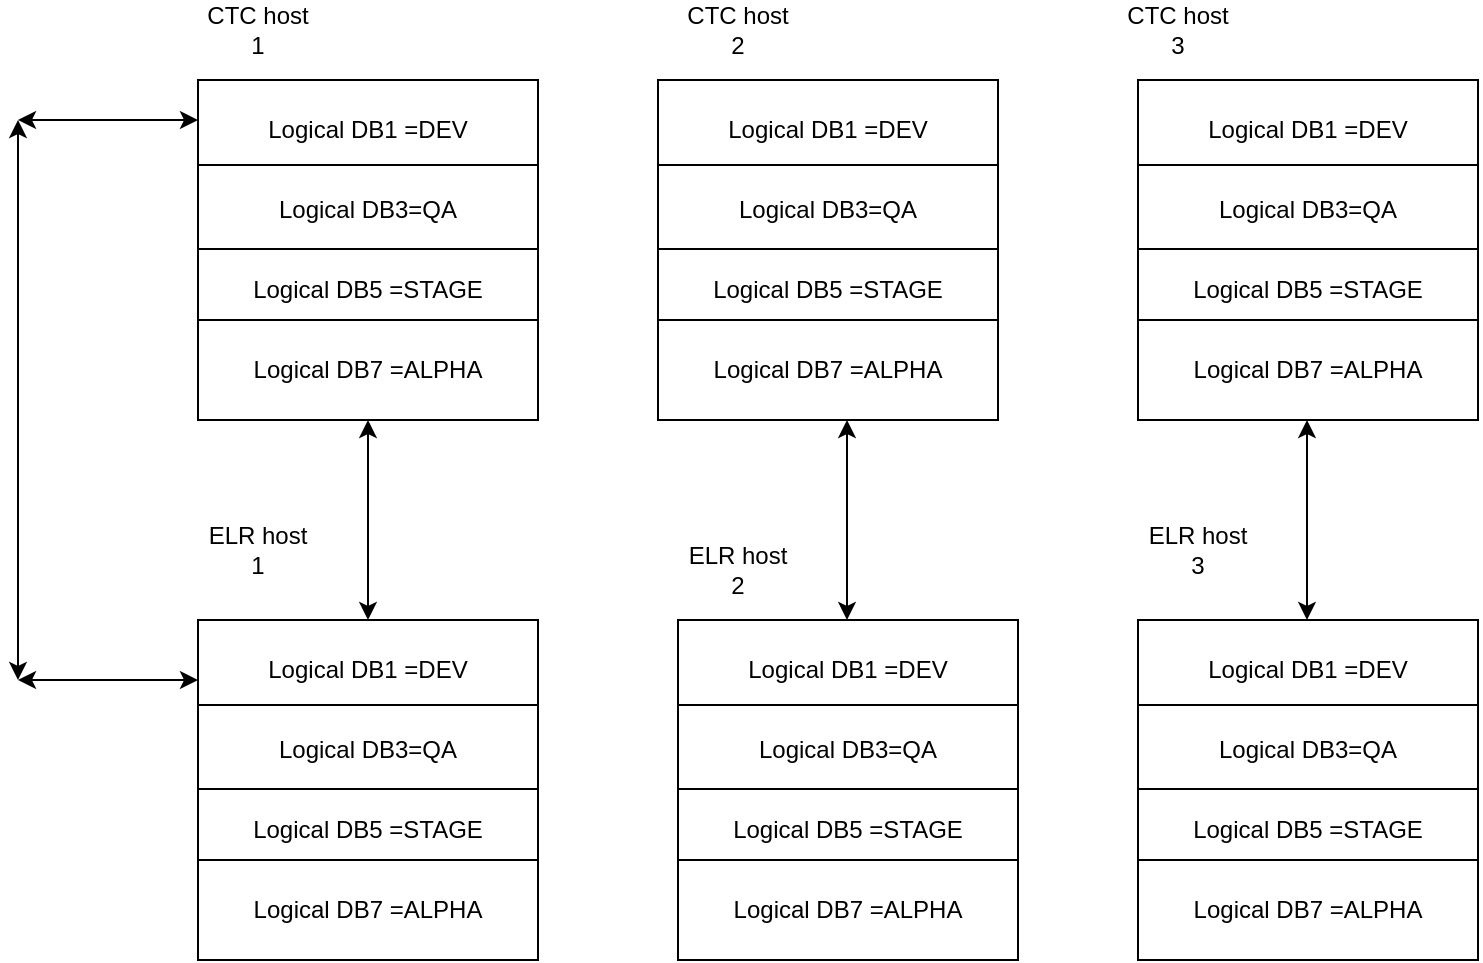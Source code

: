 <mxfile version="21.6.6" type="github">
  <diagram name="Page-1" id="Q7LPxqIHuv_cpELlYRCS">
    <mxGraphModel dx="1034" dy="423" grid="1" gridSize="10" guides="1" tooltips="1" connect="1" arrows="1" fold="1" page="1" pageScale="1" pageWidth="850" pageHeight="1100" math="0" shadow="0">
      <root>
        <mxCell id="0" />
        <mxCell id="1" parent="0" />
        <mxCell id="8BJWhGXCUrjtmx8MCfsU-7" value="CTC host 1" style="text;html=1;strokeColor=none;fillColor=none;align=center;verticalAlign=middle;whiteSpace=wrap;rounded=0;" vertex="1" parent="1">
          <mxGeometry x="120" y="30" width="60" height="30" as="geometry" />
        </mxCell>
        <mxCell id="8BJWhGXCUrjtmx8MCfsU-8" value="CTC host 2" style="text;html=1;strokeColor=none;fillColor=none;align=center;verticalAlign=middle;whiteSpace=wrap;rounded=0;" vertex="1" parent="1">
          <mxGeometry x="360" y="30" width="60" height="30" as="geometry" />
        </mxCell>
        <mxCell id="8BJWhGXCUrjtmx8MCfsU-9" value="CTC host 3" style="text;html=1;strokeColor=none;fillColor=none;align=center;verticalAlign=middle;whiteSpace=wrap;rounded=0;" vertex="1" parent="1">
          <mxGeometry x="580" y="30" width="60" height="30" as="geometry" />
        </mxCell>
        <mxCell id="8BJWhGXCUrjtmx8MCfsU-10" value="ELR host 1" style="text;html=1;strokeColor=none;fillColor=none;align=center;verticalAlign=middle;whiteSpace=wrap;rounded=0;" vertex="1" parent="1">
          <mxGeometry x="120" y="290" width="60" height="30" as="geometry" />
        </mxCell>
        <mxCell id="8BJWhGXCUrjtmx8MCfsU-12" value="ELR host 2" style="text;html=1;strokeColor=none;fillColor=none;align=center;verticalAlign=middle;whiteSpace=wrap;rounded=0;" vertex="1" parent="1">
          <mxGeometry x="360" y="300" width="60" height="30" as="geometry" />
        </mxCell>
        <mxCell id="8BJWhGXCUrjtmx8MCfsU-13" value="ELR host 3" style="text;html=1;strokeColor=none;fillColor=none;align=center;verticalAlign=middle;whiteSpace=wrap;rounded=0;" vertex="1" parent="1">
          <mxGeometry x="590" y="290" width="60" height="30" as="geometry" />
        </mxCell>
        <mxCell id="8BJWhGXCUrjtmx8MCfsU-15" value="" style="endArrow=classic;startArrow=classic;html=1;rounded=0;entryX=0.5;entryY=1;entryDx=0;entryDy=0;exitX=0.5;exitY=0;exitDx=0;exitDy=0;" edge="1" parent="1">
          <mxGeometry width="50" height="50" relative="1" as="geometry">
            <mxPoint x="205" y="340" as="sourcePoint" />
            <mxPoint x="205" y="240" as="targetPoint" />
          </mxGeometry>
        </mxCell>
        <mxCell id="8BJWhGXCUrjtmx8MCfsU-16" value="" style="endArrow=classic;startArrow=classic;html=1;rounded=0;entryX=0.5;entryY=1;entryDx=0;entryDy=0;exitX=0.5;exitY=0;exitDx=0;exitDy=0;" edge="1" parent="1">
          <mxGeometry width="50" height="50" relative="1" as="geometry">
            <mxPoint x="444.5" y="340" as="sourcePoint" />
            <mxPoint x="444.5" y="240" as="targetPoint" />
          </mxGeometry>
        </mxCell>
        <mxCell id="8BJWhGXCUrjtmx8MCfsU-17" value="" style="endArrow=classic;startArrow=classic;html=1;rounded=0;entryX=0.5;entryY=1;entryDx=0;entryDy=0;exitX=0.5;exitY=0;exitDx=0;exitDy=0;" edge="1" parent="1">
          <mxGeometry width="50" height="50" relative="1" as="geometry">
            <mxPoint x="674.5" y="340" as="sourcePoint" />
            <mxPoint x="674.5" y="240" as="targetPoint" />
          </mxGeometry>
        </mxCell>
        <mxCell id="8BJWhGXCUrjtmx8MCfsU-102" value="" style="group" vertex="1" connectable="0" parent="1">
          <mxGeometry x="120" y="70" width="170" height="170" as="geometry" />
        </mxCell>
        <mxCell id="8BJWhGXCUrjtmx8MCfsU-103" value="" style="whiteSpace=wrap;html=1;aspect=fixed;" vertex="1" parent="8BJWhGXCUrjtmx8MCfsU-102">
          <mxGeometry width="170" height="170" as="geometry" />
        </mxCell>
        <mxCell id="8BJWhGXCUrjtmx8MCfsU-104" value="" style="endArrow=none;html=1;rounded=0;exitX=0;exitY=0.25;exitDx=0;exitDy=0;entryX=1;entryY=0.25;entryDx=0;entryDy=0;" edge="1" parent="8BJWhGXCUrjtmx8MCfsU-102" source="8BJWhGXCUrjtmx8MCfsU-103" target="8BJWhGXCUrjtmx8MCfsU-103">
          <mxGeometry width="50" height="50" relative="1" as="geometry">
            <mxPoint x="10" y="50" as="sourcePoint" />
            <mxPoint x="60" as="targetPoint" />
          </mxGeometry>
        </mxCell>
        <mxCell id="8BJWhGXCUrjtmx8MCfsU-105" value="" style="endArrow=none;html=1;rounded=0;exitX=0;exitY=0.25;exitDx=0;exitDy=0;entryX=1;entryY=0.25;entryDx=0;entryDy=0;" edge="1" parent="8BJWhGXCUrjtmx8MCfsU-102">
          <mxGeometry width="50" height="50" relative="1" as="geometry">
            <mxPoint y="84.5" as="sourcePoint" />
            <mxPoint x="170" y="84.5" as="targetPoint" />
          </mxGeometry>
        </mxCell>
        <mxCell id="8BJWhGXCUrjtmx8MCfsU-106" value="" style="endArrow=none;html=1;rounded=0;exitX=0;exitY=0.25;exitDx=0;exitDy=0;entryX=1;entryY=0.25;entryDx=0;entryDy=0;" edge="1" parent="8BJWhGXCUrjtmx8MCfsU-102">
          <mxGeometry width="50" height="50" relative="1" as="geometry">
            <mxPoint y="120" as="sourcePoint" />
            <mxPoint x="170" y="120" as="targetPoint" />
          </mxGeometry>
        </mxCell>
        <mxCell id="8BJWhGXCUrjtmx8MCfsU-107" value="Logical DB1 =DEV" style="text;html=1;strokeColor=none;fillColor=none;align=center;verticalAlign=middle;whiteSpace=wrap;rounded=0;" vertex="1" parent="8BJWhGXCUrjtmx8MCfsU-102">
          <mxGeometry x="10" y="10" width="150" height="30" as="geometry" />
        </mxCell>
        <mxCell id="8BJWhGXCUrjtmx8MCfsU-108" value="Logical DB3=QA" style="text;html=1;strokeColor=none;fillColor=none;align=center;verticalAlign=middle;whiteSpace=wrap;rounded=0;" vertex="1" parent="8BJWhGXCUrjtmx8MCfsU-102">
          <mxGeometry x="10" y="50" width="150" height="30" as="geometry" />
        </mxCell>
        <mxCell id="8BJWhGXCUrjtmx8MCfsU-109" value="Logical DB5 =STAGE" style="text;html=1;strokeColor=none;fillColor=none;align=center;verticalAlign=middle;whiteSpace=wrap;rounded=0;" vertex="1" parent="8BJWhGXCUrjtmx8MCfsU-102">
          <mxGeometry x="10" y="90" width="150" height="30" as="geometry" />
        </mxCell>
        <mxCell id="8BJWhGXCUrjtmx8MCfsU-110" value="Logical DB7 =ALPHA" style="text;html=1;strokeColor=none;fillColor=none;align=center;verticalAlign=middle;whiteSpace=wrap;rounded=0;" vertex="1" parent="8BJWhGXCUrjtmx8MCfsU-102">
          <mxGeometry x="10" y="130" width="150" height="30" as="geometry" />
        </mxCell>
        <mxCell id="8BJWhGXCUrjtmx8MCfsU-120" value="" style="group" vertex="1" connectable="0" parent="1">
          <mxGeometry x="360" y="340" width="170" height="170" as="geometry" />
        </mxCell>
        <mxCell id="8BJWhGXCUrjtmx8MCfsU-121" value="" style="whiteSpace=wrap;html=1;aspect=fixed;" vertex="1" parent="8BJWhGXCUrjtmx8MCfsU-120">
          <mxGeometry width="170" height="170" as="geometry" />
        </mxCell>
        <mxCell id="8BJWhGXCUrjtmx8MCfsU-122" value="" style="endArrow=none;html=1;rounded=0;exitX=0;exitY=0.25;exitDx=0;exitDy=0;entryX=1;entryY=0.25;entryDx=0;entryDy=0;" edge="1" parent="8BJWhGXCUrjtmx8MCfsU-120" source="8BJWhGXCUrjtmx8MCfsU-121" target="8BJWhGXCUrjtmx8MCfsU-121">
          <mxGeometry width="50" height="50" relative="1" as="geometry">
            <mxPoint x="10" y="50" as="sourcePoint" />
            <mxPoint x="60" as="targetPoint" />
          </mxGeometry>
        </mxCell>
        <mxCell id="8BJWhGXCUrjtmx8MCfsU-123" value="" style="endArrow=none;html=1;rounded=0;exitX=0;exitY=0.25;exitDx=0;exitDy=0;entryX=1;entryY=0.25;entryDx=0;entryDy=0;" edge="1" parent="8BJWhGXCUrjtmx8MCfsU-120">
          <mxGeometry width="50" height="50" relative="1" as="geometry">
            <mxPoint y="84.5" as="sourcePoint" />
            <mxPoint x="170" y="84.5" as="targetPoint" />
          </mxGeometry>
        </mxCell>
        <mxCell id="8BJWhGXCUrjtmx8MCfsU-124" value="" style="endArrow=none;html=1;rounded=0;exitX=0;exitY=0.25;exitDx=0;exitDy=0;entryX=1;entryY=0.25;entryDx=0;entryDy=0;" edge="1" parent="8BJWhGXCUrjtmx8MCfsU-120">
          <mxGeometry width="50" height="50" relative="1" as="geometry">
            <mxPoint y="120" as="sourcePoint" />
            <mxPoint x="170" y="120" as="targetPoint" />
          </mxGeometry>
        </mxCell>
        <mxCell id="8BJWhGXCUrjtmx8MCfsU-125" value="Logical DB1 =DEV" style="text;html=1;strokeColor=none;fillColor=none;align=center;verticalAlign=middle;whiteSpace=wrap;rounded=0;" vertex="1" parent="8BJWhGXCUrjtmx8MCfsU-120">
          <mxGeometry x="10" y="10" width="150" height="30" as="geometry" />
        </mxCell>
        <mxCell id="8BJWhGXCUrjtmx8MCfsU-126" value="Logical DB3=QA" style="text;html=1;strokeColor=none;fillColor=none;align=center;verticalAlign=middle;whiteSpace=wrap;rounded=0;" vertex="1" parent="8BJWhGXCUrjtmx8MCfsU-120">
          <mxGeometry x="10" y="50" width="150" height="30" as="geometry" />
        </mxCell>
        <mxCell id="8BJWhGXCUrjtmx8MCfsU-127" value="Logical DB5 =STAGE" style="text;html=1;strokeColor=none;fillColor=none;align=center;verticalAlign=middle;whiteSpace=wrap;rounded=0;" vertex="1" parent="8BJWhGXCUrjtmx8MCfsU-120">
          <mxGeometry x="10" y="90" width="150" height="30" as="geometry" />
        </mxCell>
        <mxCell id="8BJWhGXCUrjtmx8MCfsU-128" value="Logical DB7 =ALPHA" style="text;html=1;strokeColor=none;fillColor=none;align=center;verticalAlign=middle;whiteSpace=wrap;rounded=0;" vertex="1" parent="8BJWhGXCUrjtmx8MCfsU-120">
          <mxGeometry x="10" y="130" width="150" height="30" as="geometry" />
        </mxCell>
        <mxCell id="8BJWhGXCUrjtmx8MCfsU-129" value="" style="group" vertex="1" connectable="0" parent="1">
          <mxGeometry x="590" y="340" width="170" height="170" as="geometry" />
        </mxCell>
        <mxCell id="8BJWhGXCUrjtmx8MCfsU-130" value="" style="whiteSpace=wrap;html=1;aspect=fixed;" vertex="1" parent="8BJWhGXCUrjtmx8MCfsU-129">
          <mxGeometry width="170" height="170" as="geometry" />
        </mxCell>
        <mxCell id="8BJWhGXCUrjtmx8MCfsU-131" value="" style="endArrow=none;html=1;rounded=0;exitX=0;exitY=0.25;exitDx=0;exitDy=0;entryX=1;entryY=0.25;entryDx=0;entryDy=0;" edge="1" parent="8BJWhGXCUrjtmx8MCfsU-129" source="8BJWhGXCUrjtmx8MCfsU-130" target="8BJWhGXCUrjtmx8MCfsU-130">
          <mxGeometry width="50" height="50" relative="1" as="geometry">
            <mxPoint x="10" y="50" as="sourcePoint" />
            <mxPoint x="60" as="targetPoint" />
          </mxGeometry>
        </mxCell>
        <mxCell id="8BJWhGXCUrjtmx8MCfsU-132" value="" style="endArrow=none;html=1;rounded=0;exitX=0;exitY=0.25;exitDx=0;exitDy=0;entryX=1;entryY=0.25;entryDx=0;entryDy=0;" edge="1" parent="8BJWhGXCUrjtmx8MCfsU-129">
          <mxGeometry width="50" height="50" relative="1" as="geometry">
            <mxPoint y="84.5" as="sourcePoint" />
            <mxPoint x="170" y="84.5" as="targetPoint" />
          </mxGeometry>
        </mxCell>
        <mxCell id="8BJWhGXCUrjtmx8MCfsU-133" value="" style="endArrow=none;html=1;rounded=0;exitX=0;exitY=0.25;exitDx=0;exitDy=0;entryX=1;entryY=0.25;entryDx=0;entryDy=0;" edge="1" parent="8BJWhGXCUrjtmx8MCfsU-129">
          <mxGeometry width="50" height="50" relative="1" as="geometry">
            <mxPoint y="120" as="sourcePoint" />
            <mxPoint x="170" y="120" as="targetPoint" />
          </mxGeometry>
        </mxCell>
        <mxCell id="8BJWhGXCUrjtmx8MCfsU-134" value="Logical DB1 =DEV" style="text;html=1;strokeColor=none;fillColor=none;align=center;verticalAlign=middle;whiteSpace=wrap;rounded=0;" vertex="1" parent="8BJWhGXCUrjtmx8MCfsU-129">
          <mxGeometry x="10" y="10" width="150" height="30" as="geometry" />
        </mxCell>
        <mxCell id="8BJWhGXCUrjtmx8MCfsU-135" value="Logical DB3=QA" style="text;html=1;strokeColor=none;fillColor=none;align=center;verticalAlign=middle;whiteSpace=wrap;rounded=0;" vertex="1" parent="8BJWhGXCUrjtmx8MCfsU-129">
          <mxGeometry x="10" y="50" width="150" height="30" as="geometry" />
        </mxCell>
        <mxCell id="8BJWhGXCUrjtmx8MCfsU-136" value="Logical DB5 =STAGE" style="text;html=1;strokeColor=none;fillColor=none;align=center;verticalAlign=middle;whiteSpace=wrap;rounded=0;" vertex="1" parent="8BJWhGXCUrjtmx8MCfsU-129">
          <mxGeometry x="10" y="90" width="150" height="30" as="geometry" />
        </mxCell>
        <mxCell id="8BJWhGXCUrjtmx8MCfsU-137" value="Logical DB7 =ALPHA" style="text;html=1;strokeColor=none;fillColor=none;align=center;verticalAlign=middle;whiteSpace=wrap;rounded=0;" vertex="1" parent="8BJWhGXCUrjtmx8MCfsU-129">
          <mxGeometry x="10" y="130" width="150" height="30" as="geometry" />
        </mxCell>
        <mxCell id="8BJWhGXCUrjtmx8MCfsU-138" value="" style="group" vertex="1" connectable="0" parent="1">
          <mxGeometry x="120" y="340" width="170" height="170" as="geometry" />
        </mxCell>
        <mxCell id="8BJWhGXCUrjtmx8MCfsU-139" value="" style="whiteSpace=wrap;html=1;aspect=fixed;" vertex="1" parent="8BJWhGXCUrjtmx8MCfsU-138">
          <mxGeometry width="170" height="170" as="geometry" />
        </mxCell>
        <mxCell id="8BJWhGXCUrjtmx8MCfsU-140" value="" style="endArrow=none;html=1;rounded=0;exitX=0;exitY=0.25;exitDx=0;exitDy=0;entryX=1;entryY=0.25;entryDx=0;entryDy=0;" edge="1" parent="8BJWhGXCUrjtmx8MCfsU-138" source="8BJWhGXCUrjtmx8MCfsU-139" target="8BJWhGXCUrjtmx8MCfsU-139">
          <mxGeometry width="50" height="50" relative="1" as="geometry">
            <mxPoint x="10" y="50" as="sourcePoint" />
            <mxPoint x="60" as="targetPoint" />
          </mxGeometry>
        </mxCell>
        <mxCell id="8BJWhGXCUrjtmx8MCfsU-141" value="" style="endArrow=none;html=1;rounded=0;exitX=0;exitY=0.25;exitDx=0;exitDy=0;entryX=1;entryY=0.25;entryDx=0;entryDy=0;" edge="1" parent="8BJWhGXCUrjtmx8MCfsU-138">
          <mxGeometry width="50" height="50" relative="1" as="geometry">
            <mxPoint y="84.5" as="sourcePoint" />
            <mxPoint x="170" y="84.5" as="targetPoint" />
          </mxGeometry>
        </mxCell>
        <mxCell id="8BJWhGXCUrjtmx8MCfsU-142" value="" style="endArrow=none;html=1;rounded=0;exitX=0;exitY=0.25;exitDx=0;exitDy=0;entryX=1;entryY=0.25;entryDx=0;entryDy=0;" edge="1" parent="8BJWhGXCUrjtmx8MCfsU-138">
          <mxGeometry width="50" height="50" relative="1" as="geometry">
            <mxPoint y="120" as="sourcePoint" />
            <mxPoint x="170" y="120" as="targetPoint" />
          </mxGeometry>
        </mxCell>
        <mxCell id="8BJWhGXCUrjtmx8MCfsU-143" value="Logical DB1 =DEV" style="text;html=1;strokeColor=none;fillColor=none;align=center;verticalAlign=middle;whiteSpace=wrap;rounded=0;" vertex="1" parent="8BJWhGXCUrjtmx8MCfsU-138">
          <mxGeometry x="10" y="10" width="150" height="30" as="geometry" />
        </mxCell>
        <mxCell id="8BJWhGXCUrjtmx8MCfsU-144" value="Logical DB3=QA" style="text;html=1;strokeColor=none;fillColor=none;align=center;verticalAlign=middle;whiteSpace=wrap;rounded=0;" vertex="1" parent="8BJWhGXCUrjtmx8MCfsU-138">
          <mxGeometry x="10" y="50" width="150" height="30" as="geometry" />
        </mxCell>
        <mxCell id="8BJWhGXCUrjtmx8MCfsU-145" value="Logical DB5 =STAGE" style="text;html=1;strokeColor=none;fillColor=none;align=center;verticalAlign=middle;whiteSpace=wrap;rounded=0;" vertex="1" parent="8BJWhGXCUrjtmx8MCfsU-138">
          <mxGeometry x="10" y="90" width="150" height="30" as="geometry" />
        </mxCell>
        <mxCell id="8BJWhGXCUrjtmx8MCfsU-146" value="Logical DB7 =ALPHA" style="text;html=1;strokeColor=none;fillColor=none;align=center;verticalAlign=middle;whiteSpace=wrap;rounded=0;" vertex="1" parent="8BJWhGXCUrjtmx8MCfsU-138">
          <mxGeometry x="10" y="130" width="150" height="30" as="geometry" />
        </mxCell>
        <mxCell id="8BJWhGXCUrjtmx8MCfsU-147" value="" style="group" vertex="1" connectable="0" parent="1">
          <mxGeometry x="590" y="70" width="170" height="170" as="geometry" />
        </mxCell>
        <mxCell id="8BJWhGXCUrjtmx8MCfsU-148" value="" style="whiteSpace=wrap;html=1;aspect=fixed;" vertex="1" parent="8BJWhGXCUrjtmx8MCfsU-147">
          <mxGeometry width="170" height="170" as="geometry" />
        </mxCell>
        <mxCell id="8BJWhGXCUrjtmx8MCfsU-149" value="" style="endArrow=none;html=1;rounded=0;exitX=0;exitY=0.25;exitDx=0;exitDy=0;entryX=1;entryY=0.25;entryDx=0;entryDy=0;" edge="1" parent="8BJWhGXCUrjtmx8MCfsU-147" source="8BJWhGXCUrjtmx8MCfsU-148" target="8BJWhGXCUrjtmx8MCfsU-148">
          <mxGeometry width="50" height="50" relative="1" as="geometry">
            <mxPoint x="10" y="50" as="sourcePoint" />
            <mxPoint x="60" as="targetPoint" />
          </mxGeometry>
        </mxCell>
        <mxCell id="8BJWhGXCUrjtmx8MCfsU-150" value="" style="endArrow=none;html=1;rounded=0;exitX=0;exitY=0.25;exitDx=0;exitDy=0;entryX=1;entryY=0.25;entryDx=0;entryDy=0;" edge="1" parent="8BJWhGXCUrjtmx8MCfsU-147">
          <mxGeometry width="50" height="50" relative="1" as="geometry">
            <mxPoint y="84.5" as="sourcePoint" />
            <mxPoint x="170" y="84.5" as="targetPoint" />
          </mxGeometry>
        </mxCell>
        <mxCell id="8BJWhGXCUrjtmx8MCfsU-151" value="" style="endArrow=none;html=1;rounded=0;exitX=0;exitY=0.25;exitDx=0;exitDy=0;entryX=1;entryY=0.25;entryDx=0;entryDy=0;" edge="1" parent="8BJWhGXCUrjtmx8MCfsU-147">
          <mxGeometry width="50" height="50" relative="1" as="geometry">
            <mxPoint y="120" as="sourcePoint" />
            <mxPoint x="170" y="120" as="targetPoint" />
          </mxGeometry>
        </mxCell>
        <mxCell id="8BJWhGXCUrjtmx8MCfsU-152" value="Logical DB1 =DEV" style="text;html=1;strokeColor=none;fillColor=none;align=center;verticalAlign=middle;whiteSpace=wrap;rounded=0;" vertex="1" parent="8BJWhGXCUrjtmx8MCfsU-147">
          <mxGeometry x="10" y="10" width="150" height="30" as="geometry" />
        </mxCell>
        <mxCell id="8BJWhGXCUrjtmx8MCfsU-153" value="Logical DB3=QA" style="text;html=1;strokeColor=none;fillColor=none;align=center;verticalAlign=middle;whiteSpace=wrap;rounded=0;" vertex="1" parent="8BJWhGXCUrjtmx8MCfsU-147">
          <mxGeometry x="10" y="50" width="150" height="30" as="geometry" />
        </mxCell>
        <mxCell id="8BJWhGXCUrjtmx8MCfsU-154" value="Logical DB5 =STAGE" style="text;html=1;strokeColor=none;fillColor=none;align=center;verticalAlign=middle;whiteSpace=wrap;rounded=0;" vertex="1" parent="8BJWhGXCUrjtmx8MCfsU-147">
          <mxGeometry x="10" y="90" width="150" height="30" as="geometry" />
        </mxCell>
        <mxCell id="8BJWhGXCUrjtmx8MCfsU-155" value="Logical DB7 =ALPHA" style="text;html=1;strokeColor=none;fillColor=none;align=center;verticalAlign=middle;whiteSpace=wrap;rounded=0;" vertex="1" parent="8BJWhGXCUrjtmx8MCfsU-147">
          <mxGeometry x="10" y="130" width="150" height="30" as="geometry" />
        </mxCell>
        <mxCell id="8BJWhGXCUrjtmx8MCfsU-156" value="" style="group" vertex="1" connectable="0" parent="1">
          <mxGeometry x="350" y="70" width="170" height="170" as="geometry" />
        </mxCell>
        <mxCell id="8BJWhGXCUrjtmx8MCfsU-157" value="" style="whiteSpace=wrap;html=1;aspect=fixed;" vertex="1" parent="8BJWhGXCUrjtmx8MCfsU-156">
          <mxGeometry width="170" height="170" as="geometry" />
        </mxCell>
        <mxCell id="8BJWhGXCUrjtmx8MCfsU-158" value="" style="endArrow=none;html=1;rounded=0;exitX=0;exitY=0.25;exitDx=0;exitDy=0;entryX=1;entryY=0.25;entryDx=0;entryDy=0;" edge="1" parent="8BJWhGXCUrjtmx8MCfsU-156" source="8BJWhGXCUrjtmx8MCfsU-157" target="8BJWhGXCUrjtmx8MCfsU-157">
          <mxGeometry width="50" height="50" relative="1" as="geometry">
            <mxPoint x="10" y="50" as="sourcePoint" />
            <mxPoint x="60" as="targetPoint" />
          </mxGeometry>
        </mxCell>
        <mxCell id="8BJWhGXCUrjtmx8MCfsU-159" value="" style="endArrow=none;html=1;rounded=0;exitX=0;exitY=0.25;exitDx=0;exitDy=0;entryX=1;entryY=0.25;entryDx=0;entryDy=0;" edge="1" parent="8BJWhGXCUrjtmx8MCfsU-156">
          <mxGeometry width="50" height="50" relative="1" as="geometry">
            <mxPoint y="84.5" as="sourcePoint" />
            <mxPoint x="170" y="84.5" as="targetPoint" />
          </mxGeometry>
        </mxCell>
        <mxCell id="8BJWhGXCUrjtmx8MCfsU-160" value="" style="endArrow=none;html=1;rounded=0;exitX=0;exitY=0.25;exitDx=0;exitDy=0;entryX=1;entryY=0.25;entryDx=0;entryDy=0;" edge="1" parent="8BJWhGXCUrjtmx8MCfsU-156">
          <mxGeometry width="50" height="50" relative="1" as="geometry">
            <mxPoint y="120" as="sourcePoint" />
            <mxPoint x="170" y="120" as="targetPoint" />
          </mxGeometry>
        </mxCell>
        <mxCell id="8BJWhGXCUrjtmx8MCfsU-161" value="Logical DB1 =DEV" style="text;html=1;strokeColor=none;fillColor=none;align=center;verticalAlign=middle;whiteSpace=wrap;rounded=0;" vertex="1" parent="8BJWhGXCUrjtmx8MCfsU-156">
          <mxGeometry x="10" y="10" width="150" height="30" as="geometry" />
        </mxCell>
        <mxCell id="8BJWhGXCUrjtmx8MCfsU-162" value="Logical DB3=QA" style="text;html=1;strokeColor=none;fillColor=none;align=center;verticalAlign=middle;whiteSpace=wrap;rounded=0;" vertex="1" parent="8BJWhGXCUrjtmx8MCfsU-156">
          <mxGeometry x="10" y="50" width="150" height="30" as="geometry" />
        </mxCell>
        <mxCell id="8BJWhGXCUrjtmx8MCfsU-163" value="Logical DB5 =STAGE" style="text;html=1;strokeColor=none;fillColor=none;align=center;verticalAlign=middle;whiteSpace=wrap;rounded=0;" vertex="1" parent="8BJWhGXCUrjtmx8MCfsU-156">
          <mxGeometry x="10" y="90" width="150" height="30" as="geometry" />
        </mxCell>
        <mxCell id="8BJWhGXCUrjtmx8MCfsU-164" value="Logical DB7 =ALPHA" style="text;html=1;strokeColor=none;fillColor=none;align=center;verticalAlign=middle;whiteSpace=wrap;rounded=0;" vertex="1" parent="8BJWhGXCUrjtmx8MCfsU-156">
          <mxGeometry x="10" y="130" width="150" height="30" as="geometry" />
        </mxCell>
        <mxCell id="8BJWhGXCUrjtmx8MCfsU-179" value="" style="endArrow=classic;startArrow=classic;html=1;rounded=0;" edge="1" parent="1">
          <mxGeometry width="50" height="50" relative="1" as="geometry">
            <mxPoint x="30" y="90" as="sourcePoint" />
            <mxPoint x="120" y="90" as="targetPoint" />
          </mxGeometry>
        </mxCell>
        <mxCell id="8BJWhGXCUrjtmx8MCfsU-180" value="" style="endArrow=classic;startArrow=classic;html=1;rounded=0;" edge="1" parent="1">
          <mxGeometry width="50" height="50" relative="1" as="geometry">
            <mxPoint x="30" y="90" as="sourcePoint" />
            <mxPoint x="30" y="370" as="targetPoint" />
          </mxGeometry>
        </mxCell>
        <mxCell id="8BJWhGXCUrjtmx8MCfsU-181" value="" style="endArrow=classic;startArrow=classic;html=1;rounded=0;" edge="1" parent="1">
          <mxGeometry width="50" height="50" relative="1" as="geometry">
            <mxPoint x="30" y="370" as="sourcePoint" />
            <mxPoint x="120" y="370" as="targetPoint" />
          </mxGeometry>
        </mxCell>
      </root>
    </mxGraphModel>
  </diagram>
</mxfile>
